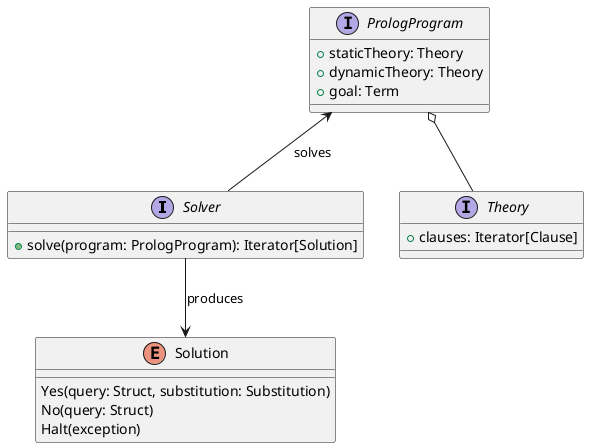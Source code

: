 @startuml
interface Solver {
    +solve(program: PrologProgram): Iterator[Solution]
}

interface PrologProgram {
    + staticTheory: Theory
    + dynamicTheory: Theory
    + goal: Term
}

enum Solution {
    Yes(query: Struct, substitution: Substitution)
    No(query: Struct)
    Halt(exception)
}

interface Theory {
    +clauses: Iterator[Clause]
}

PrologProgram <-- Solver : solves
Solver --> Solution : produces
PrologProgram o-- Theory

@enduml